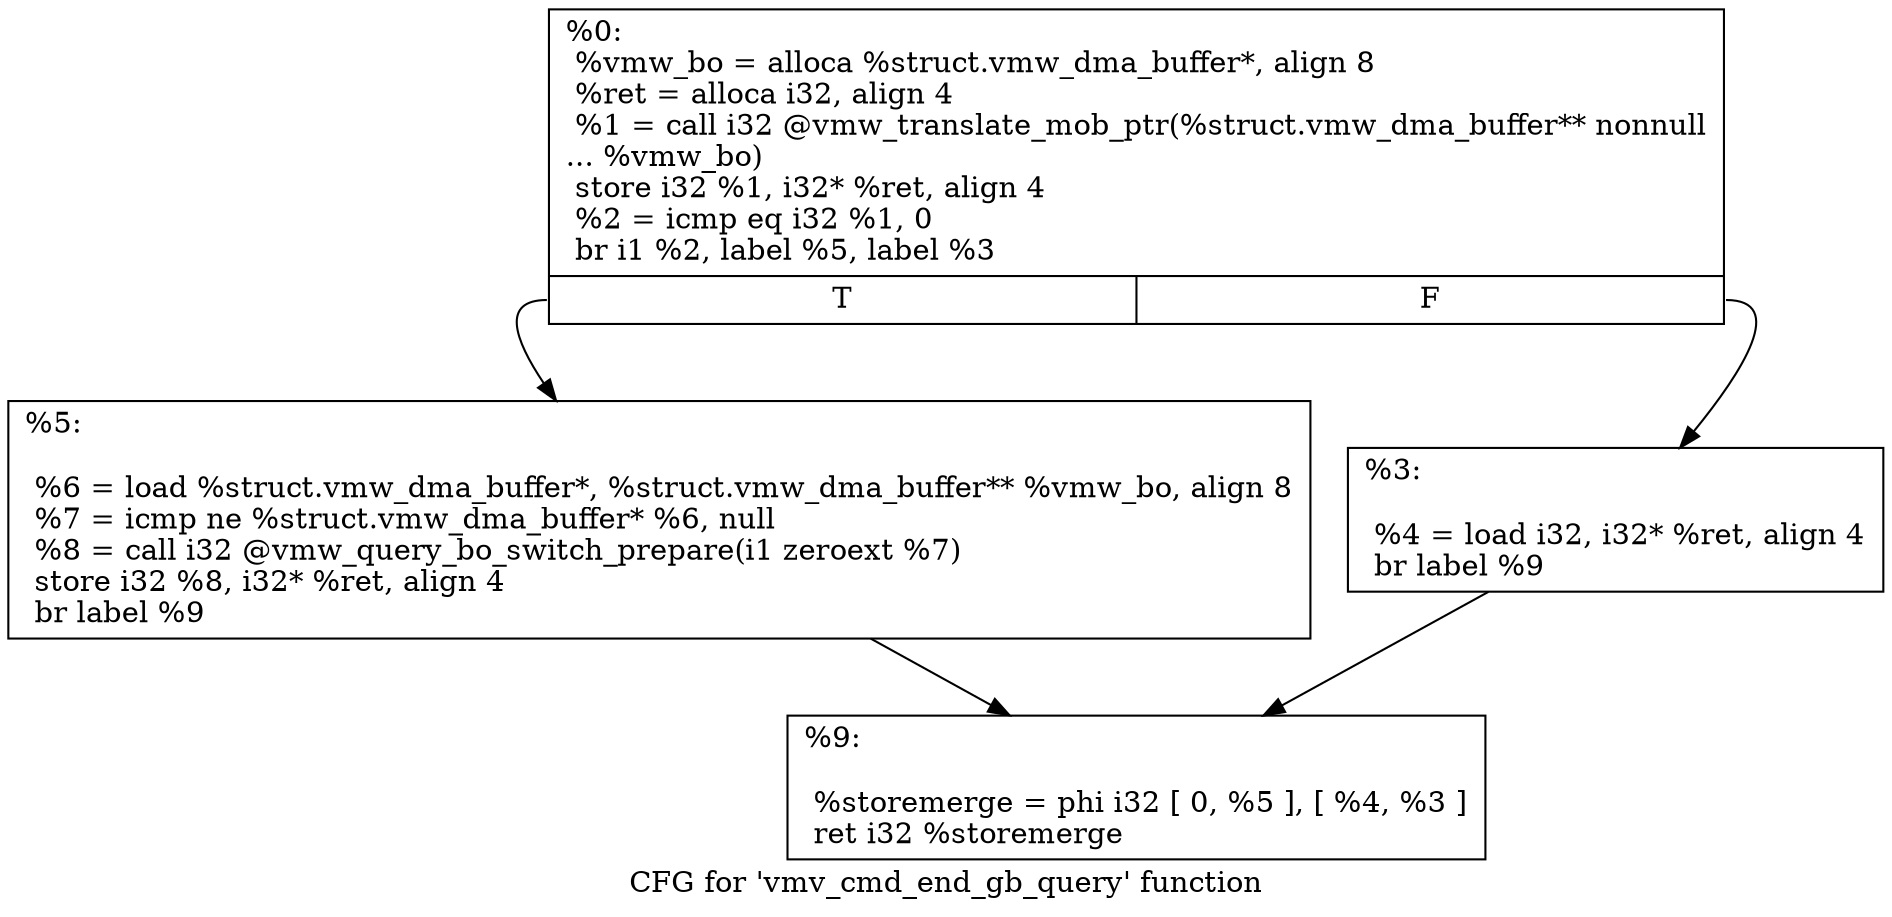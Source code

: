 digraph "CFG for 'vmv_cmd_end_gb_query' function" {
	label="CFG for 'vmv_cmd_end_gb_query' function";

	Node0xb4a940 [shape=record,label="{%0:\l  %vmw_bo = alloca %struct.vmw_dma_buffer*, align 8\l  %ret = alloca i32, align 4\l  %1 = call i32 @vmw_translate_mob_ptr(%struct.vmw_dma_buffer** nonnull\l... %vmw_bo)\l  store i32 %1, i32* %ret, align 4\l  %2 = icmp eq i32 %1, 0\l  br i1 %2, label %5, label %3\l|{<s0>T|<s1>F}}"];
	Node0xb4a940:s0 -> Node0xb50050;
	Node0xb4a940:s1 -> Node0xb50000;
	Node0xb50000 [shape=record,label="{%3:\l\l  %4 = load i32, i32* %ret, align 4\l  br label %9\l}"];
	Node0xb50000 -> Node0xb500a0;
	Node0xb50050 [shape=record,label="{%5:\l\l  %6 = load %struct.vmw_dma_buffer*, %struct.vmw_dma_buffer** %vmw_bo, align 8\l  %7 = icmp ne %struct.vmw_dma_buffer* %6, null\l  %8 = call i32 @vmw_query_bo_switch_prepare(i1 zeroext %7)\l  store i32 %8, i32* %ret, align 4\l  br label %9\l}"];
	Node0xb50050 -> Node0xb500a0;
	Node0xb500a0 [shape=record,label="{%9:\l\l  %storemerge = phi i32 [ 0, %5 ], [ %4, %3 ]\l  ret i32 %storemerge\l}"];
}
